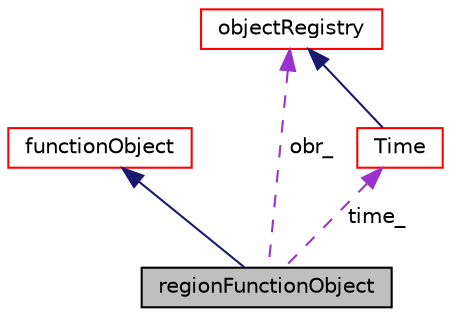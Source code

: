 digraph "regionFunctionObject"
{
  bgcolor="transparent";
  edge [fontname="Helvetica",fontsize="10",labelfontname="Helvetica",labelfontsize="10"];
  node [fontname="Helvetica",fontsize="10",shape=record];
  Node53 [label="regionFunctionObject",height=0.2,width=0.4,color="black", fillcolor="grey75", style="filled", fontcolor="black"];
  Node54 -> Node53 [dir="back",color="midnightblue",fontsize="10",style="solid",fontname="Helvetica"];
  Node54 [label="functionObject",height=0.2,width=0.4,color="red",URL="$a27217.html",tooltip="Abstract base-class for Time/database function objects. "];
  Node56 -> Node53 [dir="back",color="darkorchid3",fontsize="10",style="dashed",label=" obr_" ,fontname="Helvetica"];
  Node56 [label="objectRegistry",height=0.2,width=0.4,color="red",URL="$a27433.html",tooltip="Registry of regIOobjects. "];
  Node65 -> Node53 [dir="back",color="darkorchid3",fontsize="10",style="dashed",label=" time_" ,fontname="Helvetica"];
  Node65 [label="Time",height=0.2,width=0.4,color="red",URL="$a27457.html",tooltip="Class to control time during OpenFOAM simulations that is also the top-level objectRegistry. "];
  Node56 -> Node65 [dir="back",color="midnightblue",fontsize="10",style="solid",fontname="Helvetica"];
}
